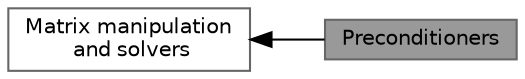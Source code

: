 digraph "Preconditioners"
{
 // LATEX_PDF_SIZE
  bgcolor="transparent";
  edge [fontname=Helvetica,fontsize=10,labelfontname=Helvetica,labelfontsize=10];
  node [fontname=Helvetica,fontsize=10,shape=box,height=0.2,width=0.4];
  rankdir=LR;
  Node2 [id="Node000002",label="Matrix manipulation\l and solvers",height=0.2,width=0.4,color="grey40", fillcolor="white", style="filled",URL="$group__grpLduMatrix.html",tooltip=" "];
  Node1 [id="Node000001",label="Preconditioners",height=0.2,width=0.4,color="gray40", fillcolor="grey60", style="filled", fontcolor="black",tooltip=" "];
  Node2->Node1 [shape=plaintext, dir="back", style="solid"];
}
